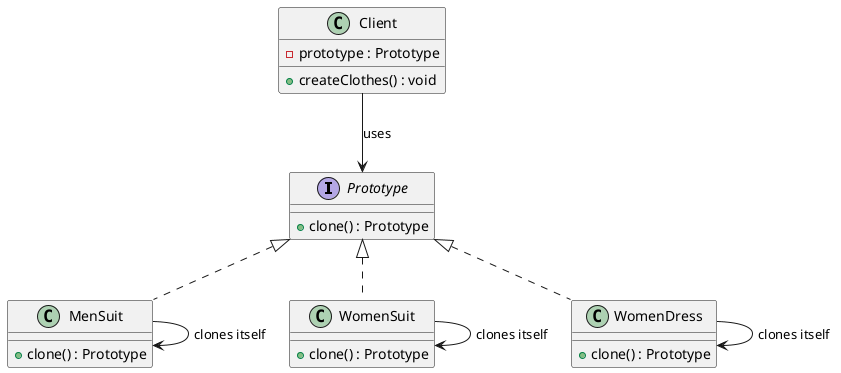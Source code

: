 @startuml

interface Prototype {
    + clone() : Prototype
}

class MenSuit implements Prototype {
    + clone() : Prototype
}

class WomenSuit implements Prototype {
    + clone() : Prototype
}

class WomenDress implements Prototype {
    + clone() : Prototype
}

class Client {
    - prototype : Prototype
    + createClothes() : void
}

Client --> Prototype : uses

MenSuit --> MenSuit : clones itself
WomenSuit --> WomenSuit : clones itself
WomenDress --> WomenDress : clones itself

@enduml
